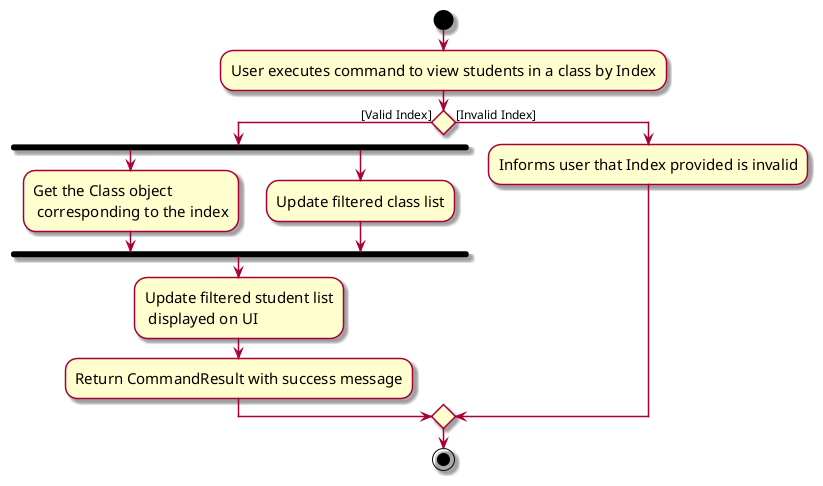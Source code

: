 @startuml
skin rose
skinparam ActivityFontSize 15
skinparam ArrowFontSize 12
start
:User executes command to view students in a class by Index;


if () then ([Valid Index])
    fork
        :Get the Class object\n corresponding to the index;
    fork again
        :Update filtered class list;
    end fork
    :Update filtered student list\n displayed on UI;
    :Return CommandResult with success message;
else ([Invalid Index])
    :Informs user that Index provided is invalid;
endif
stop
@enduml
